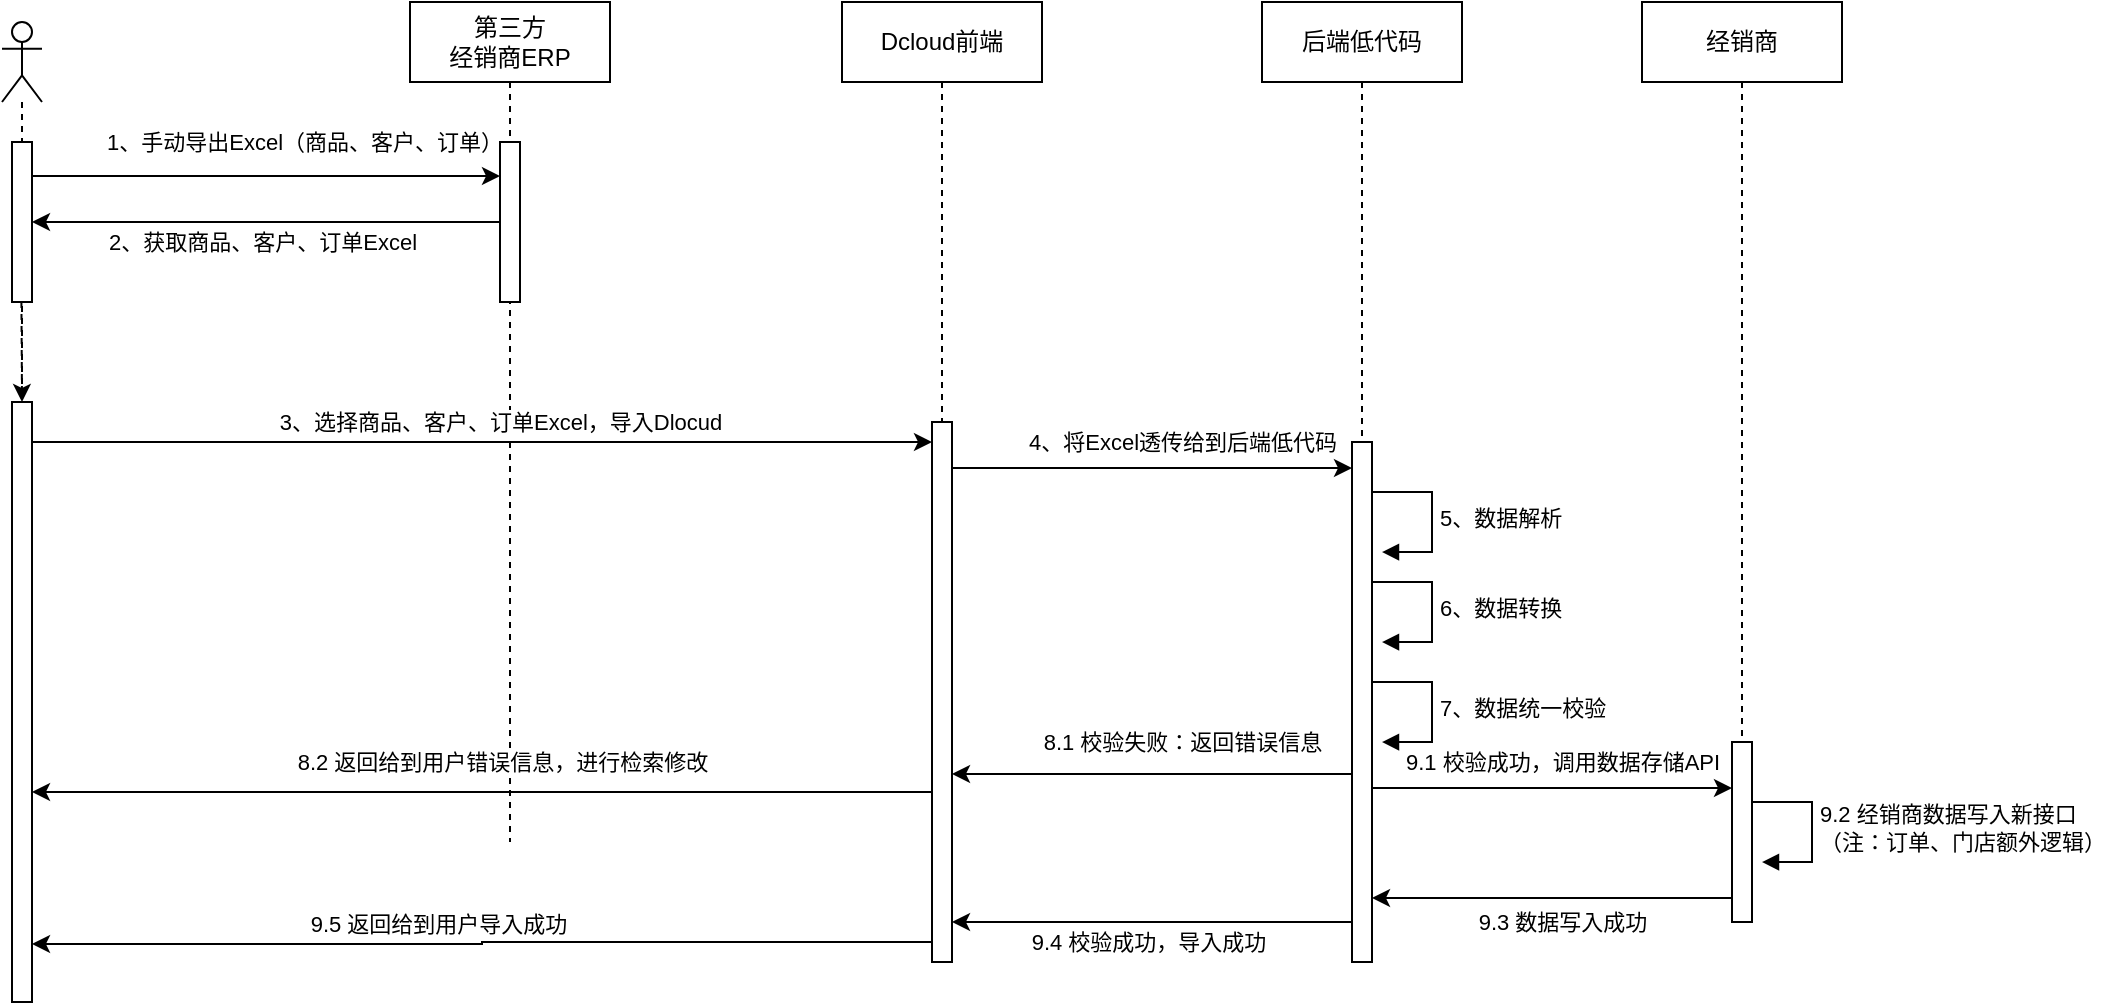 <mxfile version="24.2.1" type="github">
  <diagram name="第 1 页" id="5UJnm3rkqaWyZ0panyMh">
    <mxGraphModel dx="809" dy="506" grid="1" gridSize="10" guides="1" tooltips="1" connect="1" arrows="1" fold="1" page="1" pageScale="1" pageWidth="827" pageHeight="1169" math="0" shadow="0">
      <root>
        <mxCell id="0" />
        <mxCell id="1" parent="0" />
        <mxCell id="eCiQWhm53xYrDc2u4jvQ-16" value="" style="shape=umlLifeline;perimeter=lifelinePerimeter;whiteSpace=wrap;html=1;container=1;dropTarget=0;collapsible=0;recursiveResize=0;outlineConnect=0;portConstraint=eastwest;newEdgeStyle={&quot;curved&quot;:0,&quot;rounded&quot;:0};participant=umlActor;movable=0;resizable=0;rotatable=0;deletable=0;editable=0;locked=1;connectable=0;" vertex="1" parent="1">
          <mxGeometry x="160" y="110" width="20" height="400" as="geometry" />
        </mxCell>
        <mxCell id="eCiQWhm53xYrDc2u4jvQ-18" value="第三方&lt;br&gt;经销商ERP" style="shape=umlLifeline;perimeter=lifelinePerimeter;whiteSpace=wrap;html=1;container=1;dropTarget=0;collapsible=0;recursiveResize=0;outlineConnect=0;portConstraint=eastwest;newEdgeStyle={&quot;curved&quot;:0,&quot;rounded&quot;:0};movable=0;resizable=0;rotatable=0;deletable=0;editable=0;locked=1;connectable=0;" vertex="1" parent="1">
          <mxGeometry x="364" y="100" width="100" height="420" as="geometry" />
        </mxCell>
        <mxCell id="eCiQWhm53xYrDc2u4jvQ-19" value="Dcloud前端" style="shape=umlLifeline;perimeter=lifelinePerimeter;whiteSpace=wrap;html=1;container=1;dropTarget=0;collapsible=0;recursiveResize=0;outlineConnect=0;portConstraint=eastwest;newEdgeStyle={&quot;curved&quot;:0,&quot;rounded&quot;:0};movable=0;resizable=0;rotatable=0;deletable=0;editable=0;locked=1;connectable=0;" vertex="1" parent="1">
          <mxGeometry x="580" y="100" width="100" height="420" as="geometry" />
        </mxCell>
        <mxCell id="eCiQWhm53xYrDc2u4jvQ-28" value="后端低代码" style="shape=umlLifeline;perimeter=lifelinePerimeter;whiteSpace=wrap;html=1;container=1;dropTarget=0;collapsible=0;recursiveResize=0;outlineConnect=0;portConstraint=eastwest;newEdgeStyle={&quot;curved&quot;:0,&quot;rounded&quot;:0};movable=0;resizable=0;rotatable=0;deletable=0;editable=0;locked=1;connectable=0;" vertex="1" parent="1">
          <mxGeometry x="790" y="100" width="100" height="420" as="geometry" />
        </mxCell>
        <mxCell id="eCiQWhm53xYrDc2u4jvQ-29" value="经销商" style="shape=umlLifeline;perimeter=lifelinePerimeter;whiteSpace=wrap;html=1;container=1;dropTarget=0;collapsible=0;recursiveResize=0;outlineConnect=0;portConstraint=eastwest;newEdgeStyle={&quot;curved&quot;:0,&quot;rounded&quot;:0};movable=1;resizable=1;rotatable=1;deletable=1;editable=1;locked=0;connectable=1;" vertex="1" parent="1">
          <mxGeometry x="980" y="100" width="100" height="420" as="geometry" />
        </mxCell>
        <mxCell id="eCiQWhm53xYrDc2u4jvQ-35" value="" style="edgeStyle=orthogonalEdgeStyle;rounded=0;orthogonalLoop=1;jettySize=auto;html=1;curved=0;" edge="1" parent="1">
          <mxGeometry relative="1" as="geometry">
            <mxPoint x="175" y="187" as="sourcePoint" />
            <mxPoint x="409" y="187" as="targetPoint" />
          </mxGeometry>
        </mxCell>
        <mxCell id="eCiQWhm53xYrDc2u4jvQ-36" value="1、手动导出Excel（商品、客户、订单）" style="edgeLabel;html=1;align=center;verticalAlign=middle;resizable=0;points=[];" vertex="1" connectable="0" parent="eCiQWhm53xYrDc2u4jvQ-35">
          <mxGeometry x="-0.184" y="-2" relative="1" as="geometry">
            <mxPoint x="40" y="-19" as="offset" />
          </mxGeometry>
        </mxCell>
        <mxCell id="eCiQWhm53xYrDc2u4jvQ-33" value="" style="html=1;points=[[0,0,0,0,5],[0,1,0,0,-5],[1,0,0,0,5],[1,1,0,0,-5]];perimeter=orthogonalPerimeter;outlineConnect=0;targetShapes=umlLifeline;portConstraint=eastwest;newEdgeStyle={&quot;curved&quot;:0,&quot;rounded&quot;:0};" vertex="1" parent="1">
          <mxGeometry x="165" y="170" width="10" height="80" as="geometry" />
        </mxCell>
        <mxCell id="eCiQWhm53xYrDc2u4jvQ-42" style="edgeStyle=orthogonalEdgeStyle;rounded=0;orthogonalLoop=1;jettySize=auto;html=1;curved=0;" edge="1" parent="1" source="eCiQWhm53xYrDc2u4jvQ-41" target="eCiQWhm53xYrDc2u4jvQ-33">
          <mxGeometry relative="1" as="geometry" />
        </mxCell>
        <mxCell id="eCiQWhm53xYrDc2u4jvQ-43" value="2、获取商品、客户、订单Excel" style="edgeLabel;html=1;align=center;verticalAlign=middle;resizable=0;points=[];" vertex="1" connectable="0" parent="eCiQWhm53xYrDc2u4jvQ-42">
          <mxGeometry x="0.388" y="-1" relative="1" as="geometry">
            <mxPoint x="43" y="11" as="offset" />
          </mxGeometry>
        </mxCell>
        <mxCell id="eCiQWhm53xYrDc2u4jvQ-41" value="" style="html=1;points=[[0,0,0,0,5],[0,1,0,0,-5],[1,0,0,0,5],[1,1,0,0,-5]];perimeter=orthogonalPerimeter;outlineConnect=0;targetShapes=umlLifeline;portConstraint=eastwest;newEdgeStyle={&quot;curved&quot;:0,&quot;rounded&quot;:0};" vertex="1" parent="1">
          <mxGeometry x="409" y="170" width="10" height="80" as="geometry" />
        </mxCell>
        <mxCell id="eCiQWhm53xYrDc2u4jvQ-46" value="" style="edgeStyle=orthogonalEdgeStyle;rounded=0;orthogonalLoop=1;jettySize=auto;html=1;curved=0;" edge="1" parent="1">
          <mxGeometry relative="1" as="geometry">
            <mxPoint x="175" y="320" as="sourcePoint" />
            <mxPoint x="625" y="320" as="targetPoint" />
          </mxGeometry>
        </mxCell>
        <mxCell id="eCiQWhm53xYrDc2u4jvQ-48" value="3、选择商品、客户、订单Excel，导入Dlocud" style="edgeLabel;html=1;align=center;verticalAlign=middle;resizable=0;points=[];" vertex="1" connectable="0" parent="eCiQWhm53xYrDc2u4jvQ-46">
          <mxGeometry x="-0.009" y="4" relative="1" as="geometry">
            <mxPoint x="11" y="-6" as="offset" />
          </mxGeometry>
        </mxCell>
        <mxCell id="eCiQWhm53xYrDc2u4jvQ-50" value="" style="edgeStyle=orthogonalEdgeStyle;rounded=0;orthogonalLoop=1;jettySize=auto;html=1;curved=0;" edge="1" parent="1">
          <mxGeometry relative="1" as="geometry">
            <mxPoint x="635" y="333" as="sourcePoint" />
            <mxPoint x="835.0" y="333" as="targetPoint" />
          </mxGeometry>
        </mxCell>
        <mxCell id="eCiQWhm53xYrDc2u4jvQ-51" value="4、将Excel透传给到后端低代码" style="edgeLabel;html=1;align=center;verticalAlign=middle;resizable=0;points=[];" vertex="1" connectable="0" parent="eCiQWhm53xYrDc2u4jvQ-50">
          <mxGeometry x="-0.198" y="4" relative="1" as="geometry">
            <mxPoint x="35" y="-9" as="offset" />
          </mxGeometry>
        </mxCell>
        <mxCell id="eCiQWhm53xYrDc2u4jvQ-73" style="edgeStyle=orthogonalEdgeStyle;rounded=0;orthogonalLoop=1;jettySize=auto;html=1;curved=0;" edge="1" parent="1" target="eCiQWhm53xYrDc2u4jvQ-57">
          <mxGeometry relative="1" as="geometry">
            <mxPoint x="180" y="569.9" as="targetPoint" />
            <mxPoint x="625" y="570.0" as="sourcePoint" />
            <Array as="points">
              <mxPoint x="400" y="571" />
            </Array>
          </mxGeometry>
        </mxCell>
        <mxCell id="eCiQWhm53xYrDc2u4jvQ-74" value="9.5 返回给到用户导入成功" style="edgeLabel;html=1;align=center;verticalAlign=middle;resizable=0;points=[];" vertex="1" connectable="0" parent="eCiQWhm53xYrDc2u4jvQ-73">
          <mxGeometry x="0.244" y="-1" relative="1" as="geometry">
            <mxPoint x="32" y="-9" as="offset" />
          </mxGeometry>
        </mxCell>
        <mxCell id="eCiQWhm53xYrDc2u4jvQ-45" value="" style="html=1;points=[[0,0,0,0,5],[0,1,0,0,-5],[1,0,0,0,5],[1,1,0,0,-5]];perimeter=orthogonalPerimeter;outlineConnect=0;targetShapes=umlLifeline;portConstraint=eastwest;newEdgeStyle={&quot;curved&quot;:0,&quot;rounded&quot;:0};" vertex="1" parent="1">
          <mxGeometry x="625" y="310" width="10" height="270" as="geometry" />
        </mxCell>
        <mxCell id="eCiQWhm53xYrDc2u4jvQ-60" style="edgeStyle=orthogonalEdgeStyle;rounded=0;orthogonalLoop=1;jettySize=auto;html=1;curved=0;" edge="1" parent="1">
          <mxGeometry relative="1" as="geometry">
            <mxPoint x="835" y="486" as="sourcePoint" />
            <mxPoint x="635" y="486" as="targetPoint" />
          </mxGeometry>
        </mxCell>
        <mxCell id="eCiQWhm53xYrDc2u4jvQ-61" value="8.1 校验失败：返回错误信息" style="edgeLabel;html=1;align=center;verticalAlign=middle;resizable=0;points=[];" vertex="1" connectable="0" parent="eCiQWhm53xYrDc2u4jvQ-60">
          <mxGeometry x="0.201" y="2" relative="1" as="geometry">
            <mxPoint x="35" y="-18" as="offset" />
          </mxGeometry>
        </mxCell>
        <mxCell id="eCiQWhm53xYrDc2u4jvQ-66" value="" style="edgeStyle=orthogonalEdgeStyle;rounded=0;orthogonalLoop=1;jettySize=auto;html=1;curved=0;" edge="1" parent="1">
          <mxGeometry relative="1" as="geometry">
            <mxPoint x="845" y="493.0" as="sourcePoint" />
            <mxPoint x="1025" y="493.0" as="targetPoint" />
          </mxGeometry>
        </mxCell>
        <mxCell id="eCiQWhm53xYrDc2u4jvQ-67" value="9.1 校验成功，调用数据存储API" style="edgeLabel;html=1;align=center;verticalAlign=middle;resizable=0;points=[];" vertex="1" connectable="0" parent="eCiQWhm53xYrDc2u4jvQ-66">
          <mxGeometry x="-0.291" y="-1" relative="1" as="geometry">
            <mxPoint x="31" y="-14" as="offset" />
          </mxGeometry>
        </mxCell>
        <mxCell id="eCiQWhm53xYrDc2u4jvQ-71" style="edgeStyle=orthogonalEdgeStyle;rounded=0;orthogonalLoop=1;jettySize=auto;html=1;curved=0;" edge="1" parent="1" source="eCiQWhm53xYrDc2u4jvQ-49" target="eCiQWhm53xYrDc2u4jvQ-45">
          <mxGeometry relative="1" as="geometry">
            <Array as="points">
              <mxPoint x="700" y="560" />
              <mxPoint x="700" y="560" />
            </Array>
          </mxGeometry>
        </mxCell>
        <mxCell id="eCiQWhm53xYrDc2u4jvQ-72" value="9.4 校验成功，导入成功" style="edgeLabel;html=1;align=center;verticalAlign=middle;resizable=0;points=[];" vertex="1" connectable="0" parent="eCiQWhm53xYrDc2u4jvQ-71">
          <mxGeometry x="0.025" y="-3" relative="1" as="geometry">
            <mxPoint y="13" as="offset" />
          </mxGeometry>
        </mxCell>
        <mxCell id="eCiQWhm53xYrDc2u4jvQ-49" value="" style="html=1;points=[[0,0,0,0,5],[0,1,0,0,-5],[1,0,0,0,5],[1,1,0,0,-5]];perimeter=orthogonalPerimeter;outlineConnect=0;targetShapes=umlLifeline;portConstraint=eastwest;newEdgeStyle={&quot;curved&quot;:0,&quot;rounded&quot;:0};" vertex="1" parent="1">
          <mxGeometry x="835" y="320" width="10" height="260" as="geometry" />
        </mxCell>
        <mxCell id="eCiQWhm53xYrDc2u4jvQ-53" value="5、数据解析" style="html=1;align=left;spacingLeft=2;endArrow=block;rounded=0;edgeStyle=orthogonalEdgeStyle;curved=0;rounded=0;" edge="1" parent="1">
          <mxGeometry x="0.02" relative="1" as="geometry">
            <mxPoint x="845" y="344.98" as="sourcePoint" />
            <Array as="points">
              <mxPoint x="875" y="374.98" />
            </Array>
            <mxPoint x="850.0" y="375.028" as="targetPoint" />
            <mxPoint as="offset" />
          </mxGeometry>
        </mxCell>
        <mxCell id="eCiQWhm53xYrDc2u4jvQ-55" value="6、数据转换" style="html=1;align=left;spacingLeft=2;endArrow=block;rounded=0;edgeStyle=orthogonalEdgeStyle;curved=0;rounded=0;" edge="1" parent="1">
          <mxGeometry x="0.008" relative="1" as="geometry">
            <mxPoint x="845" y="390" as="sourcePoint" />
            <Array as="points">
              <mxPoint x="875" y="420" />
            </Array>
            <mxPoint x="850.0" y="420.048" as="targetPoint" />
            <mxPoint as="offset" />
          </mxGeometry>
        </mxCell>
        <mxCell id="eCiQWhm53xYrDc2u4jvQ-56" value="7、数据统一校验" style="html=1;align=left;spacingLeft=2;endArrow=block;rounded=0;edgeStyle=orthogonalEdgeStyle;curved=0;rounded=0;" edge="1" parent="1">
          <mxGeometry x="0.008" relative="1" as="geometry">
            <mxPoint x="845" y="440" as="sourcePoint" />
            <Array as="points">
              <mxPoint x="875" y="470" />
            </Array>
            <mxPoint x="850.0" y="470.048" as="targetPoint" />
            <mxPoint as="offset" />
          </mxGeometry>
        </mxCell>
        <mxCell id="eCiQWhm53xYrDc2u4jvQ-57" value="" style="html=1;points=[[0,0,0,0,5],[0,1,0,0,-5],[1,0,0,0,5],[1,1,0,0,-5]];perimeter=orthogonalPerimeter;outlineConnect=0;targetShapes=umlLifeline;portConstraint=eastwest;newEdgeStyle={&quot;curved&quot;:0,&quot;rounded&quot;:0};" vertex="1" parent="1">
          <mxGeometry x="165" y="300" width="10" height="300" as="geometry" />
        </mxCell>
        <mxCell id="eCiQWhm53xYrDc2u4jvQ-62" style="edgeStyle=orthogonalEdgeStyle;rounded=0;orthogonalLoop=1;jettySize=auto;html=1;curved=0;" edge="1" parent="1" source="eCiQWhm53xYrDc2u4jvQ-45">
          <mxGeometry relative="1" as="geometry">
            <mxPoint x="175" y="495" as="targetPoint" />
            <Array as="points">
              <mxPoint x="510" y="495" />
              <mxPoint x="510" y="495" />
            </Array>
          </mxGeometry>
        </mxCell>
        <mxCell id="eCiQWhm53xYrDc2u4jvQ-63" value="8.2 返回给到用户错误信息，进行检索修改" style="edgeLabel;html=1;align=center;verticalAlign=middle;resizable=0;points=[];" vertex="1" connectable="0" parent="eCiQWhm53xYrDc2u4jvQ-62">
          <mxGeometry x="0.144" y="-3" relative="1" as="geometry">
            <mxPoint x="42" y="-12" as="offset" />
          </mxGeometry>
        </mxCell>
        <mxCell id="eCiQWhm53xYrDc2u4jvQ-69" style="edgeStyle=orthogonalEdgeStyle;rounded=0;orthogonalLoop=1;jettySize=auto;html=1;curved=0;" edge="1" parent="1">
          <mxGeometry relative="1" as="geometry">
            <mxPoint x="845" y="548.0" as="targetPoint" />
            <mxPoint x="1025" y="548.0" as="sourcePoint" />
            <Array as="points">
              <mxPoint x="900" y="548" />
              <mxPoint x="900" y="548" />
            </Array>
          </mxGeometry>
        </mxCell>
        <mxCell id="eCiQWhm53xYrDc2u4jvQ-70" value="9.3 数据写入成功" style="edgeLabel;html=1;align=center;verticalAlign=middle;resizable=0;points=[];" vertex="1" connectable="0" parent="eCiQWhm53xYrDc2u4jvQ-69">
          <mxGeometry x="0.213" y="3" relative="1" as="geometry">
            <mxPoint x="24" y="9" as="offset" />
          </mxGeometry>
        </mxCell>
        <mxCell id="eCiQWhm53xYrDc2u4jvQ-65" value="" style="html=1;points=[[0,0,0,0,5],[0,1,0,0,-5],[1,0,0,0,5],[1,1,0,0,-5]];perimeter=orthogonalPerimeter;outlineConnect=0;targetShapes=umlLifeline;portConstraint=eastwest;newEdgeStyle={&quot;curved&quot;:0,&quot;rounded&quot;:0};" vertex="1" parent="1">
          <mxGeometry x="1025" y="470" width="10" height="90" as="geometry" />
        </mxCell>
        <mxCell id="eCiQWhm53xYrDc2u4jvQ-68" value="9.2 经销商数据写入新接口&lt;br&gt;（注：订单、门店额外逻辑）" style="html=1;align=left;spacingLeft=2;endArrow=block;rounded=0;edgeStyle=orthogonalEdgeStyle;curved=0;rounded=0;" edge="1" parent="1">
          <mxGeometry relative="1" as="geometry">
            <mxPoint x="1035" y="500" as="sourcePoint" />
            <Array as="points">
              <mxPoint x="1065" y="530" />
            </Array>
            <mxPoint x="1040.0" y="530.048" as="targetPoint" />
          </mxGeometry>
        </mxCell>
        <mxCell id="eCiQWhm53xYrDc2u4jvQ-75" value="" style="endArrow=classic;html=1;rounded=0;dashed=1;" edge="1" parent="1">
          <mxGeometry width="50" height="50" relative="1" as="geometry">
            <mxPoint x="169.71" y="250" as="sourcePoint" />
            <mxPoint x="170" y="300" as="targetPoint" />
          </mxGeometry>
        </mxCell>
      </root>
    </mxGraphModel>
  </diagram>
</mxfile>
